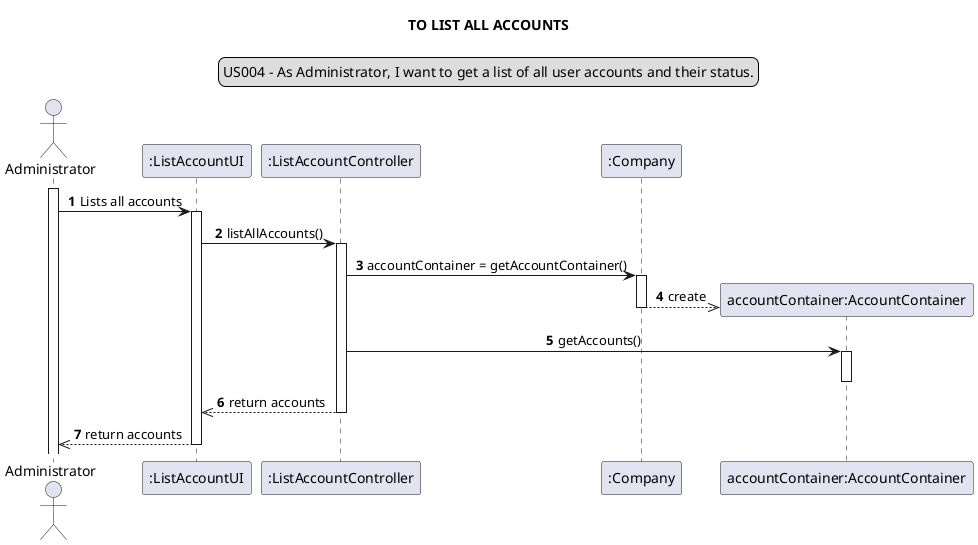 @startuml
skinparam sequenceMessageAlign center
title TO LIST ALL ACCOUNTS
legend top
US004 - As Administrator, I want to get a list of all user accounts and their status.
end legend
autonumber
actor Administrator
participant ":ListAccountUI" as ui
participant ":ListAccountController" as controller
participant ":Company" as company
participant "accountContainer:AccountContainer" as container

activate Administrator
Administrator -> ui: Lists all accounts
activate ui
ui -> controller: listAllAccounts()
activate controller
controller -> company: accountContainer = getAccountContainer()
activate company
create container
company -->> container: create
deactivate company
controller -> container: getAccounts()
activate container
deactivate container
controller -->> ui: return accounts
deactivate controller
ui -->>Administrator: return accounts
deactivate ui

@enduml